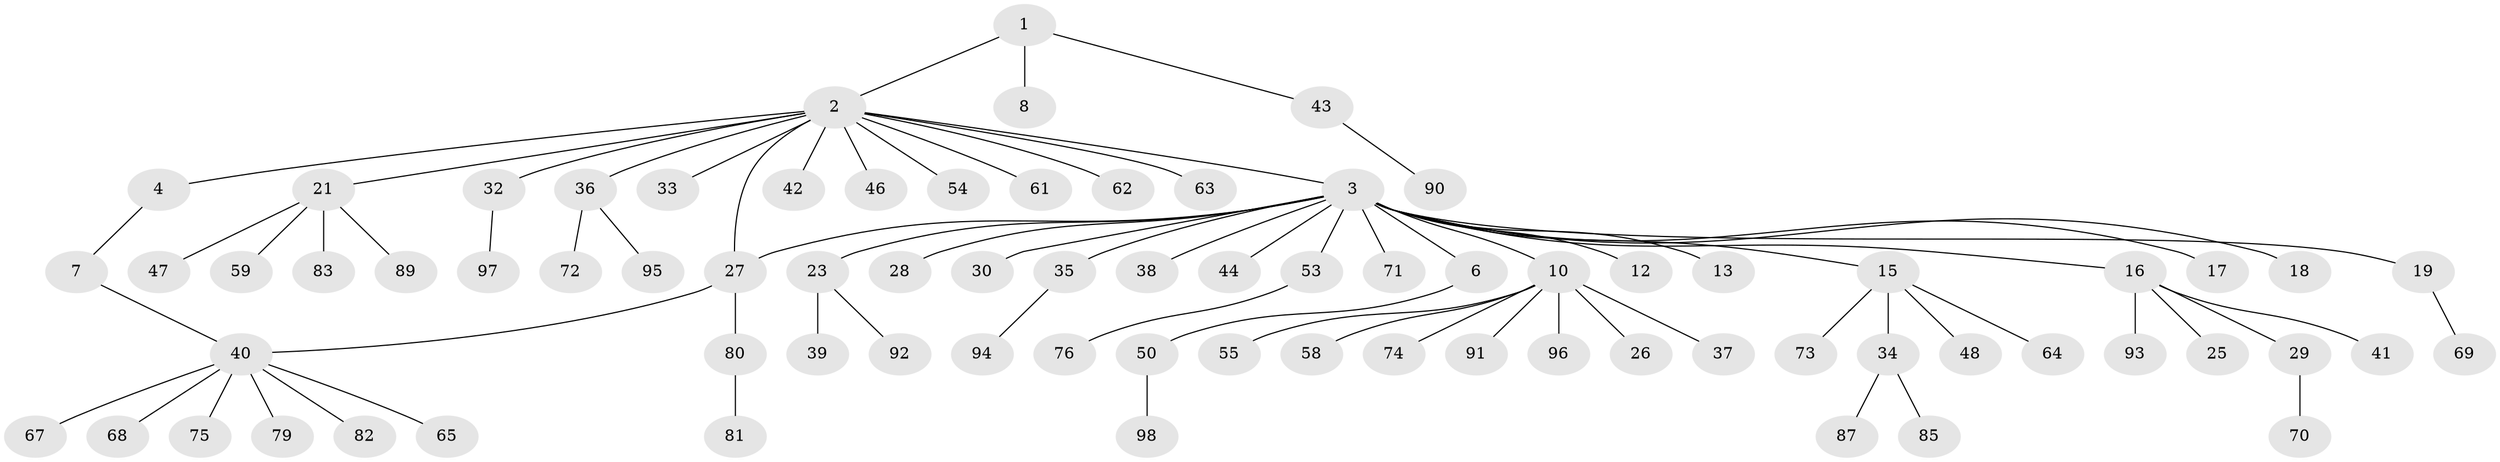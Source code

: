 // original degree distribution, {4: 0.020202020202020204, 11: 0.010101010101010102, 13: 0.010101010101010102, 2: 0.15151515151515152, 8: 0.020202020202020204, 3: 0.09090909090909091, 5: 0.04040404040404041, 1: 0.6363636363636364, 6: 0.020202020202020204}
// Generated by graph-tools (version 1.1) at 2025/41/03/06/25 10:41:45]
// undirected, 77 vertices, 78 edges
graph export_dot {
graph [start="1"]
  node [color=gray90,style=filled];
  1 [super="+14"];
  2 [super="+9"];
  3 [super="+5"];
  4;
  6;
  7 [super="+11"];
  8 [super="+20"];
  10 [super="+31"];
  12;
  13;
  15 [super="+45"];
  16 [super="+22"];
  17;
  18;
  19 [super="+57"];
  21 [super="+51"];
  23 [super="+24"];
  25 [super="+52"];
  26;
  27 [super="+49"];
  28 [super="+78"];
  29 [super="+99"];
  30;
  32;
  33;
  34 [super="+60"];
  35 [super="+84"];
  36;
  37;
  38;
  39;
  40 [super="+56"];
  41;
  42;
  43;
  44;
  46;
  47;
  48;
  50 [super="+66"];
  53;
  54;
  55;
  58 [super="+86"];
  59;
  61;
  62;
  63;
  64 [super="+77"];
  65;
  67;
  68;
  69;
  70;
  71;
  72;
  73;
  74;
  75;
  76;
  79;
  80;
  81 [super="+88"];
  82;
  83;
  85;
  87;
  89;
  90;
  91;
  92;
  93;
  94;
  95;
  96;
  97;
  98;
  1 -- 2;
  1 -- 8;
  1 -- 43;
  2 -- 3;
  2 -- 4;
  2 -- 21;
  2 -- 33;
  2 -- 42;
  2 -- 46;
  2 -- 54;
  2 -- 61;
  2 -- 63;
  2 -- 32;
  2 -- 36;
  2 -- 62;
  2 -- 27;
  3 -- 10;
  3 -- 12;
  3 -- 13;
  3 -- 15;
  3 -- 16;
  3 -- 17;
  3 -- 18;
  3 -- 38;
  3 -- 44;
  3 -- 53;
  3 -- 71;
  3 -- 35;
  3 -- 6;
  3 -- 19;
  3 -- 23;
  3 -- 27;
  3 -- 28;
  3 -- 30;
  4 -- 7;
  6 -- 50;
  7 -- 40;
  10 -- 26;
  10 -- 37;
  10 -- 58;
  10 -- 74;
  10 -- 91;
  10 -- 96;
  10 -- 55;
  15 -- 34;
  15 -- 48;
  15 -- 64;
  15 -- 73;
  16 -- 25;
  16 -- 29;
  16 -- 41;
  16 -- 93;
  19 -- 69;
  21 -- 47;
  21 -- 59;
  21 -- 89;
  21 -- 83;
  23 -- 39;
  23 -- 92;
  27 -- 80;
  27 -- 40;
  29 -- 70;
  32 -- 97;
  34 -- 87;
  34 -- 85;
  35 -- 94;
  36 -- 72;
  36 -- 95;
  40 -- 68;
  40 -- 75;
  40 -- 82;
  40 -- 65;
  40 -- 67;
  40 -- 79;
  43 -- 90;
  50 -- 98;
  53 -- 76;
  80 -- 81;
}
